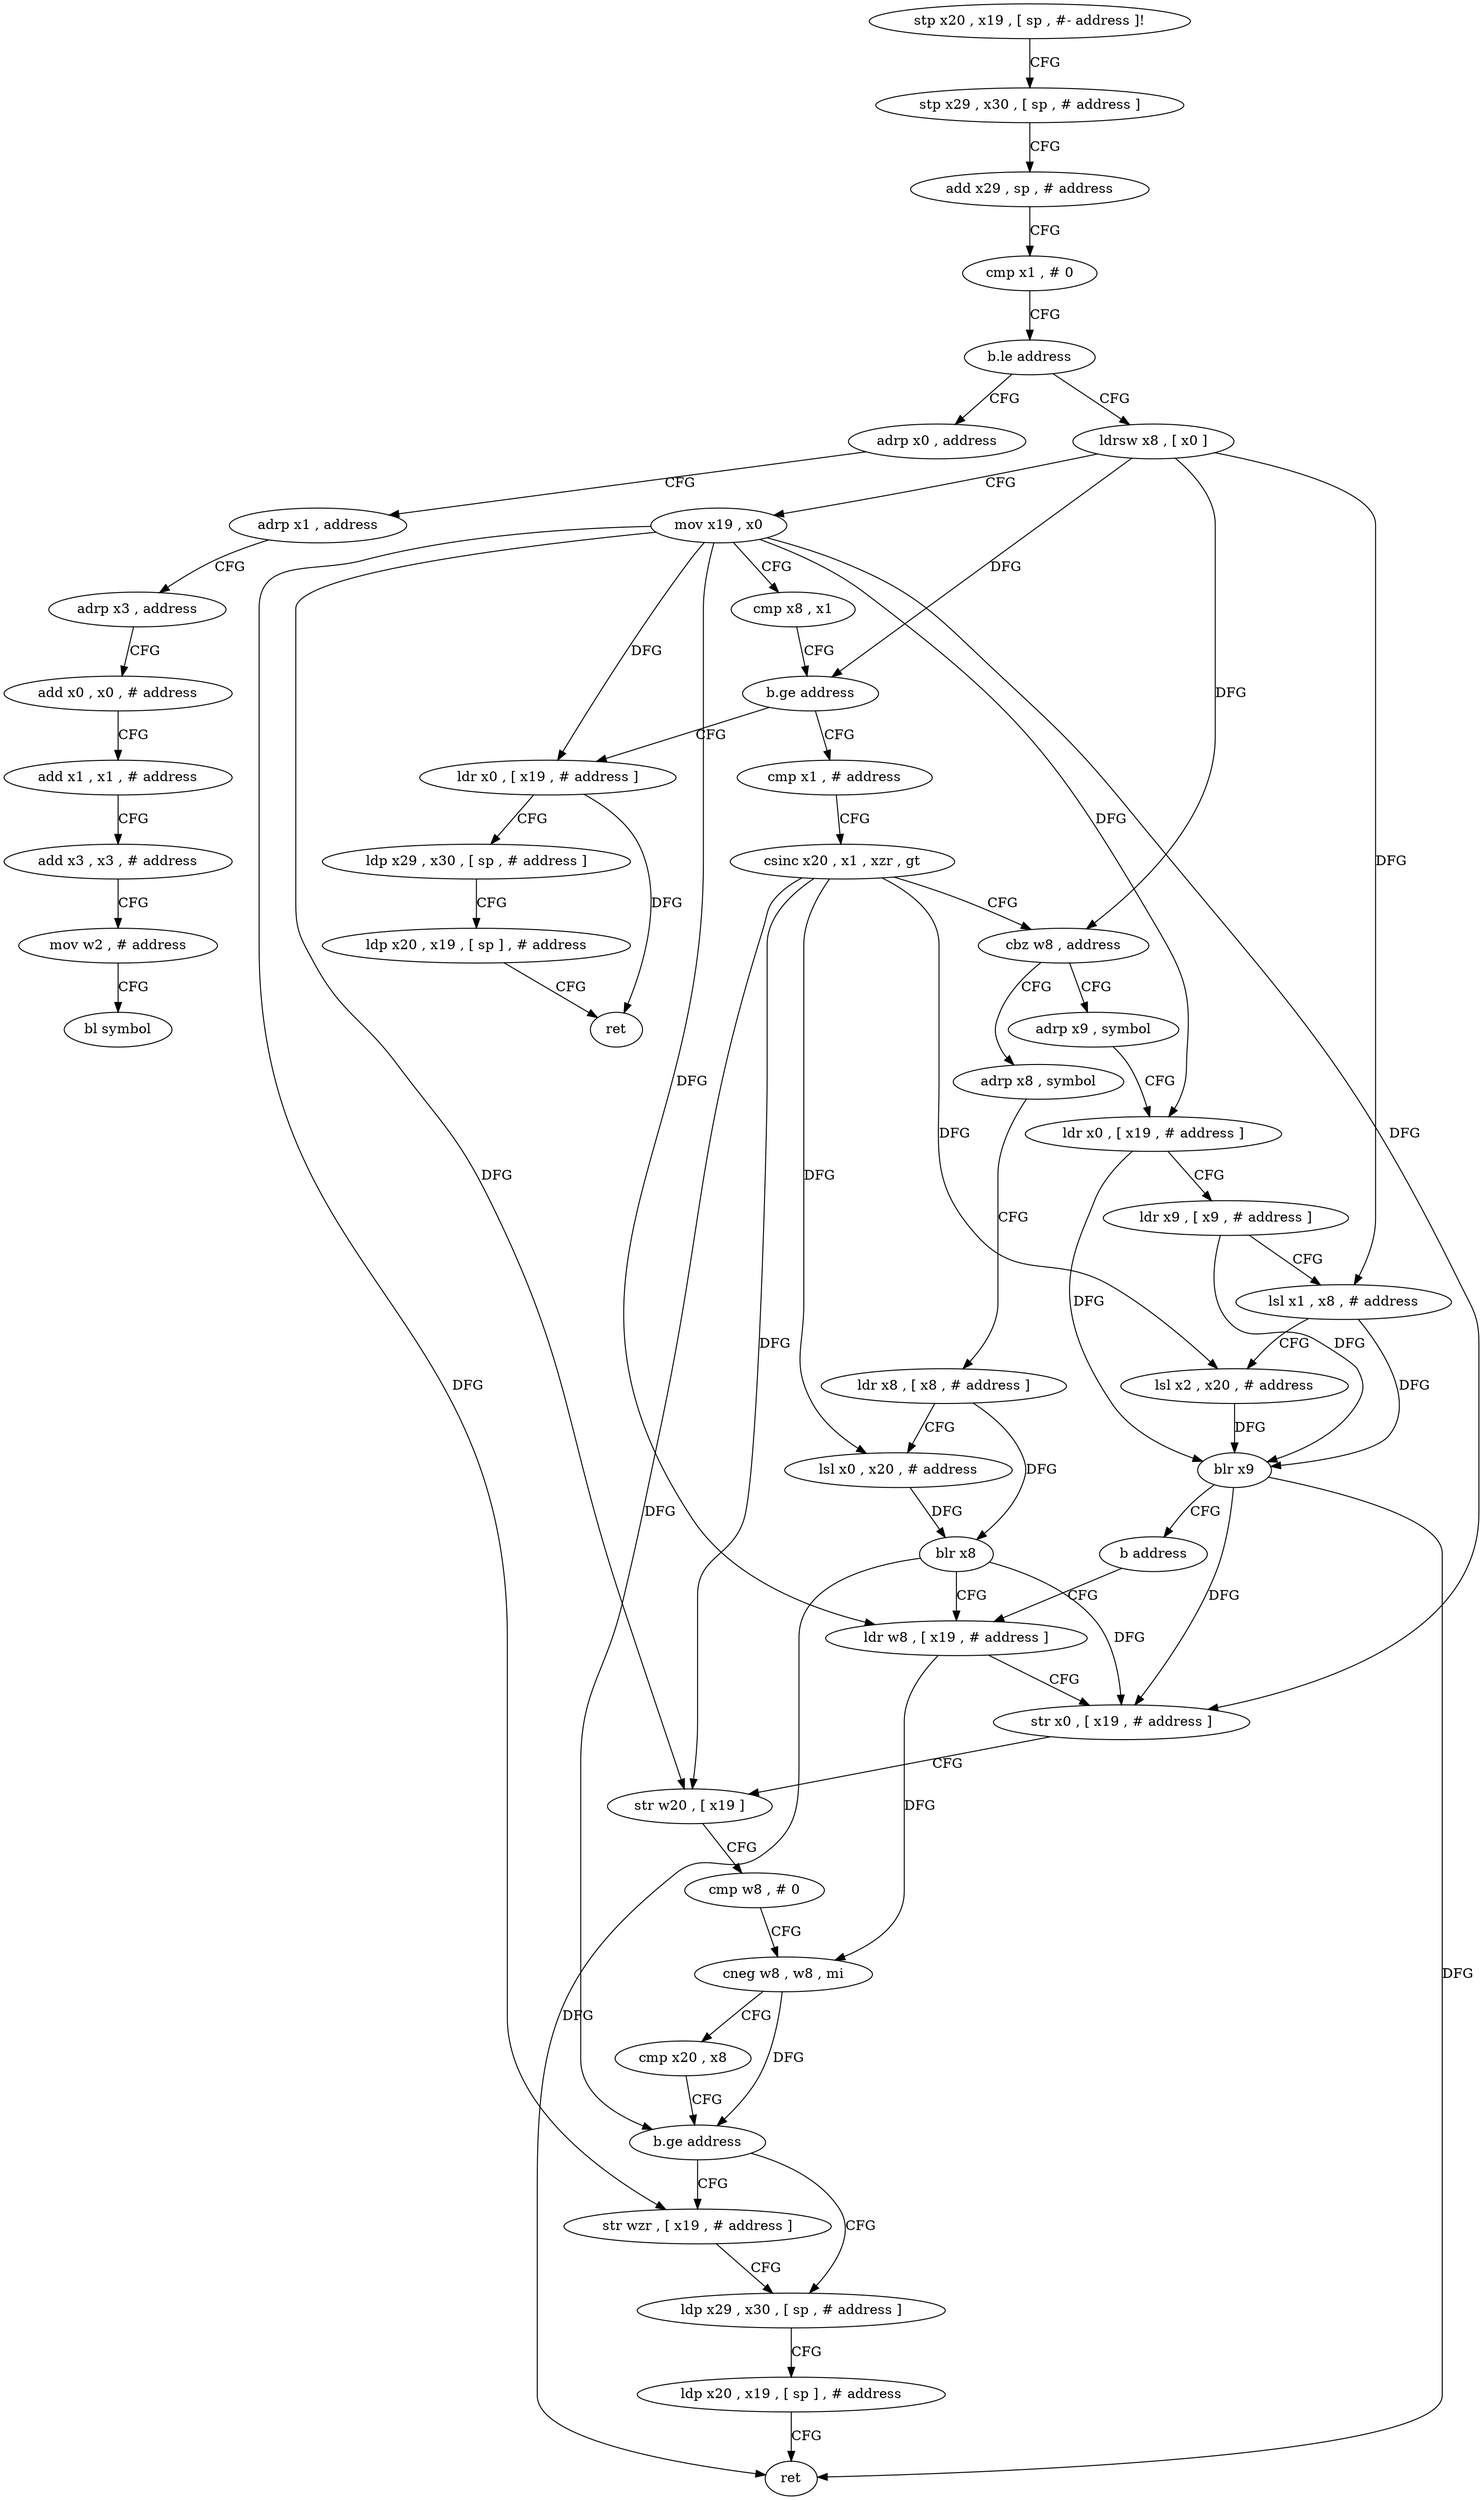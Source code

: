 digraph "func" {
"4229816" [label = "stp x20 , x19 , [ sp , #- address ]!" ]
"4229820" [label = "stp x29 , x30 , [ sp , # address ]" ]
"4229824" [label = "add x29 , sp , # address" ]
"4229828" [label = "cmp x1 , # 0" ]
"4229832" [label = "b.le address" ]
"4229968" [label = "adrp x0 , address" ]
"4229836" [label = "ldrsw x8 , [ x0 ]" ]
"4229972" [label = "adrp x1 , address" ]
"4229976" [label = "adrp x3 , address" ]
"4229980" [label = "add x0 , x0 , # address" ]
"4229984" [label = "add x1 , x1 , # address" ]
"4229988" [label = "add x3 , x3 , # address" ]
"4229992" [label = "mov w2 , # address" ]
"4229996" [label = "bl symbol" ]
"4229840" [label = "mov x19 , x0" ]
"4229844" [label = "cmp x8 , x1" ]
"4229848" [label = "b.ge address" ]
"4229892" [label = "ldr x0 , [ x19 , # address ]" ]
"4229852" [label = "cmp x1 , # address" ]
"4229896" [label = "ldp x29 , x30 , [ sp , # address ]" ]
"4229900" [label = "ldp x20 , x19 , [ sp ] , # address" ]
"4229904" [label = "ret" ]
"4229856" [label = "csinc x20 , x1 , xzr , gt" ]
"4229860" [label = "cbz w8 , address" ]
"4229908" [label = "adrp x8 , symbol" ]
"4229864" [label = "adrp x9 , symbol" ]
"4229912" [label = "ldr x8 , [ x8 , # address ]" ]
"4229916" [label = "lsl x0 , x20 , # address" ]
"4229920" [label = "blr x8" ]
"4229924" [label = "ldr w8 , [ x19 , # address ]" ]
"4229868" [label = "ldr x0 , [ x19 , # address ]" ]
"4229872" [label = "ldr x9 , [ x9 , # address ]" ]
"4229876" [label = "lsl x1 , x8 , # address" ]
"4229880" [label = "lsl x2 , x20 , # address" ]
"4229884" [label = "blr x9" ]
"4229888" [label = "b address" ]
"4229956" [label = "ldp x29 , x30 , [ sp , # address ]" ]
"4229960" [label = "ldp x20 , x19 , [ sp ] , # address" ]
"4229964" [label = "ret" ]
"4229952" [label = "str wzr , [ x19 , # address ]" ]
"4229928" [label = "str x0 , [ x19 , # address ]" ]
"4229932" [label = "str w20 , [ x19 ]" ]
"4229936" [label = "cmp w8 , # 0" ]
"4229940" [label = "cneg w8 , w8 , mi" ]
"4229944" [label = "cmp x20 , x8" ]
"4229948" [label = "b.ge address" ]
"4229816" -> "4229820" [ label = "CFG" ]
"4229820" -> "4229824" [ label = "CFG" ]
"4229824" -> "4229828" [ label = "CFG" ]
"4229828" -> "4229832" [ label = "CFG" ]
"4229832" -> "4229968" [ label = "CFG" ]
"4229832" -> "4229836" [ label = "CFG" ]
"4229968" -> "4229972" [ label = "CFG" ]
"4229836" -> "4229840" [ label = "CFG" ]
"4229836" -> "4229848" [ label = "DFG" ]
"4229836" -> "4229860" [ label = "DFG" ]
"4229836" -> "4229876" [ label = "DFG" ]
"4229972" -> "4229976" [ label = "CFG" ]
"4229976" -> "4229980" [ label = "CFG" ]
"4229980" -> "4229984" [ label = "CFG" ]
"4229984" -> "4229988" [ label = "CFG" ]
"4229988" -> "4229992" [ label = "CFG" ]
"4229992" -> "4229996" [ label = "CFG" ]
"4229840" -> "4229844" [ label = "CFG" ]
"4229840" -> "4229892" [ label = "DFG" ]
"4229840" -> "4229868" [ label = "DFG" ]
"4229840" -> "4229924" [ label = "DFG" ]
"4229840" -> "4229928" [ label = "DFG" ]
"4229840" -> "4229932" [ label = "DFG" ]
"4229840" -> "4229952" [ label = "DFG" ]
"4229844" -> "4229848" [ label = "CFG" ]
"4229848" -> "4229892" [ label = "CFG" ]
"4229848" -> "4229852" [ label = "CFG" ]
"4229892" -> "4229896" [ label = "CFG" ]
"4229892" -> "4229904" [ label = "DFG" ]
"4229852" -> "4229856" [ label = "CFG" ]
"4229896" -> "4229900" [ label = "CFG" ]
"4229900" -> "4229904" [ label = "CFG" ]
"4229856" -> "4229860" [ label = "CFG" ]
"4229856" -> "4229916" [ label = "DFG" ]
"4229856" -> "4229880" [ label = "DFG" ]
"4229856" -> "4229932" [ label = "DFG" ]
"4229856" -> "4229948" [ label = "DFG" ]
"4229860" -> "4229908" [ label = "CFG" ]
"4229860" -> "4229864" [ label = "CFG" ]
"4229908" -> "4229912" [ label = "CFG" ]
"4229864" -> "4229868" [ label = "CFG" ]
"4229912" -> "4229916" [ label = "CFG" ]
"4229912" -> "4229920" [ label = "DFG" ]
"4229916" -> "4229920" [ label = "DFG" ]
"4229920" -> "4229924" [ label = "CFG" ]
"4229920" -> "4229928" [ label = "DFG" ]
"4229920" -> "4229964" [ label = "DFG" ]
"4229924" -> "4229928" [ label = "CFG" ]
"4229924" -> "4229940" [ label = "DFG" ]
"4229868" -> "4229872" [ label = "CFG" ]
"4229868" -> "4229884" [ label = "DFG" ]
"4229872" -> "4229876" [ label = "CFG" ]
"4229872" -> "4229884" [ label = "DFG" ]
"4229876" -> "4229880" [ label = "CFG" ]
"4229876" -> "4229884" [ label = "DFG" ]
"4229880" -> "4229884" [ label = "DFG" ]
"4229884" -> "4229888" [ label = "CFG" ]
"4229884" -> "4229928" [ label = "DFG" ]
"4229884" -> "4229964" [ label = "DFG" ]
"4229888" -> "4229924" [ label = "CFG" ]
"4229956" -> "4229960" [ label = "CFG" ]
"4229960" -> "4229964" [ label = "CFG" ]
"4229952" -> "4229956" [ label = "CFG" ]
"4229928" -> "4229932" [ label = "CFG" ]
"4229932" -> "4229936" [ label = "CFG" ]
"4229936" -> "4229940" [ label = "CFG" ]
"4229940" -> "4229944" [ label = "CFG" ]
"4229940" -> "4229948" [ label = "DFG" ]
"4229944" -> "4229948" [ label = "CFG" ]
"4229948" -> "4229956" [ label = "CFG" ]
"4229948" -> "4229952" [ label = "CFG" ]
}
